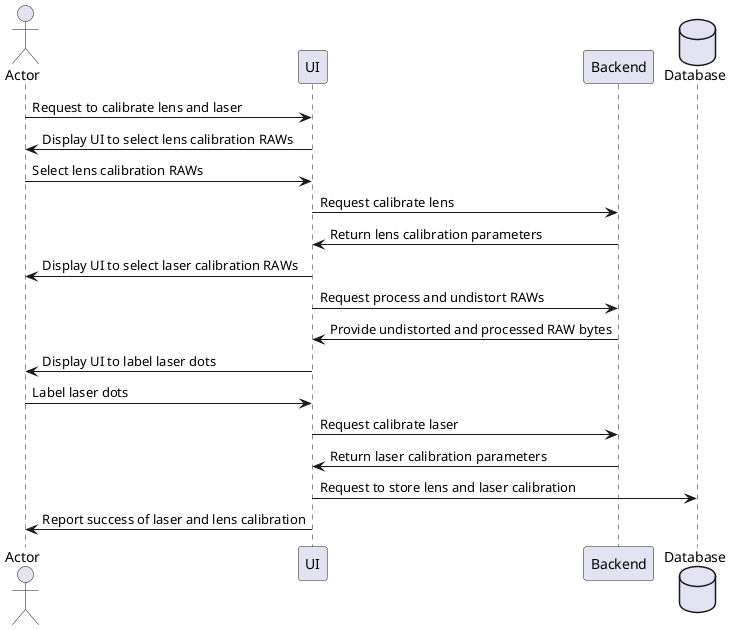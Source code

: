 @startuml Calibrate Lens and Laser
actor Actor
participant UI
participant Backend
database Database

Actor -> UI: Request to calibrate lens and laser
UI -> Actor: Display UI to select lens calibration RAWs
Actor -> UI: Select lens calibration RAWs
UI -> Backend: Request calibrate lens
Backend -> UI: Return lens calibration parameters

UI -> Actor: Display UI to select laser calibration RAWs
UI -> Backend: Request process and undistort RAWs
Backend -> UI: Provide undistorted and processed RAW bytes
UI -> Actor: Display UI to label laser dots
Actor -> UI: Label laser dots
UI -> Backend: Request calibrate laser
Backend -> UI: Return laser calibration parameters

UI -> Database: Request to store lens and laser calibration
UI -> Actor: Report success of laser and lens calibration
@enduml